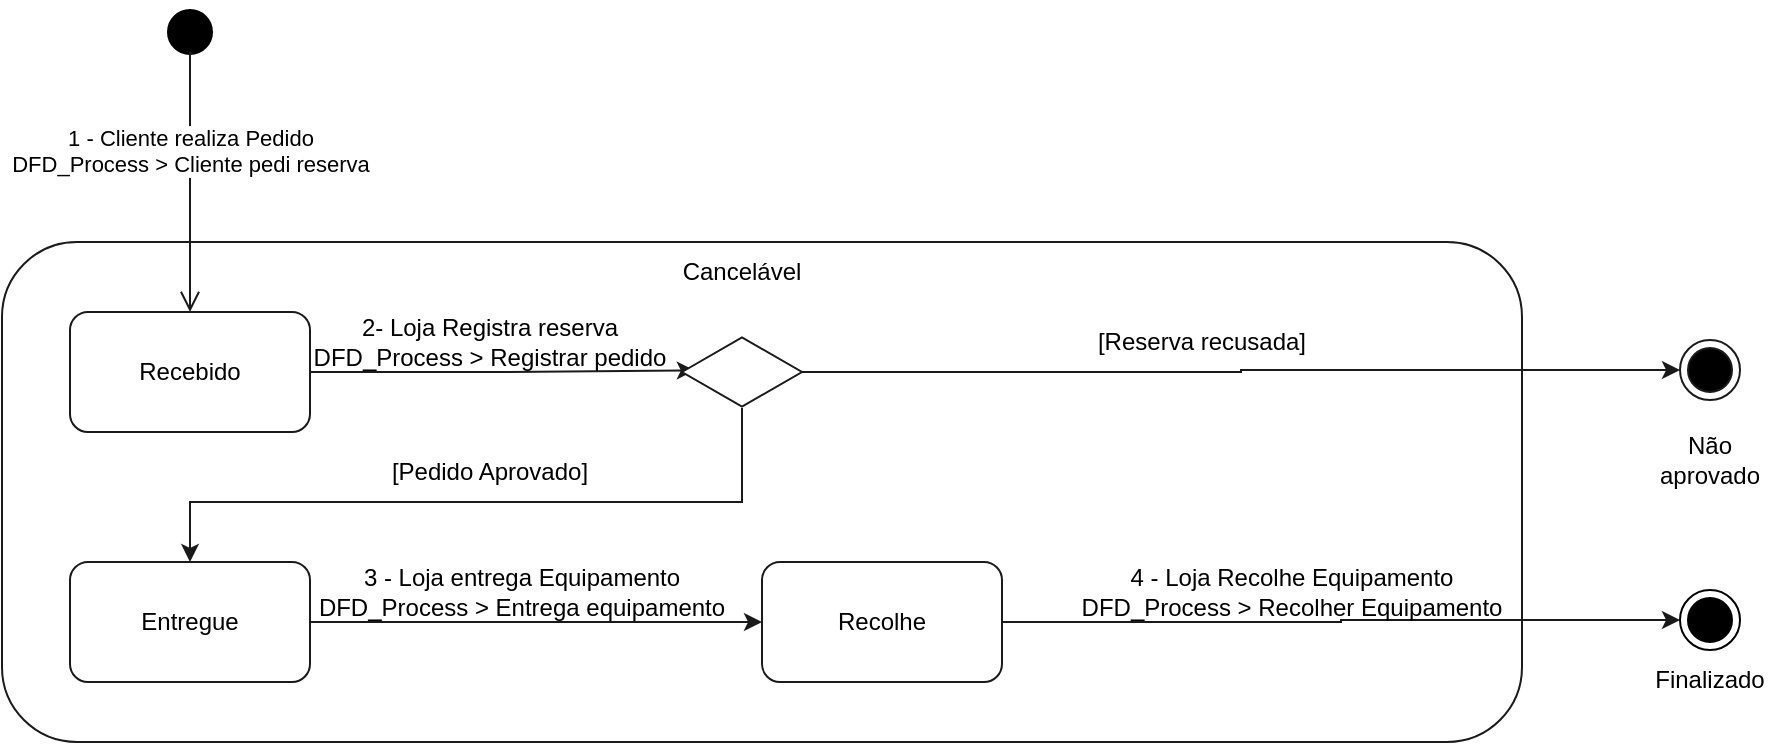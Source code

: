 <mxfile version="15.7.4" type="google"><diagram id="RPUjzg-AGNHXRGoJ0otQ" name="Page-1"><mxGraphModel dx="1869" dy="1021" grid="1" gridSize="10" guides="1" tooltips="1" connect="1" arrows="1" fold="1" page="1" pageScale="1" pageWidth="1600" pageHeight="900" math="0" shadow="0"><root><mxCell id="0"/><mxCell id="1" parent="0"/><mxCell id="LaY5du5uNDcVXx33XVi5-8" value="" style="rounded=1;whiteSpace=wrap;html=1;strokeColor=#1A1A1A;" vertex="1" parent="1"><mxGeometry x="90" y="230" width="760" height="250" as="geometry"/></mxCell><mxCell id="LaY5du5uNDcVXx33XVi5-4" value="" style="ellipse;html=1;shape=endState;fillColor=#000000;strokeColor=#1A1A1A;" vertex="1" parent="1"><mxGeometry x="929" y="279" width="30" height="30" as="geometry"/></mxCell><mxCell id="LaY5du5uNDcVXx33XVi5-5" value="" style="ellipse;html=1;shape=startState;fillColor=#000000;strokeColor=#000000;" vertex="1" parent="1"><mxGeometry x="169" y="110" width="30" height="30" as="geometry"/></mxCell><mxCell id="LaY5du5uNDcVXx33XVi5-6" value="1 - Cliente realiza Pedido&lt;br&gt;DFD_Process &amp;gt; Cliente pedi reserva" style="edgeStyle=orthogonalEdgeStyle;html=1;verticalAlign=bottom;endArrow=open;endSize=8;strokeColor=#1A1A1A;rounded=0;exitX=0.543;exitY=0.847;exitDx=0;exitDy=0;exitPerimeter=0;entryX=0.5;entryY=0;entryDx=0;entryDy=0;" edge="1" source="LaY5du5uNDcVXx33XVi5-5" parent="1" target="LaY5du5uNDcVXx33XVi5-9"><mxGeometry relative="1" as="geometry"><mxPoint x="184.66" y="230" as="targetPoint"/><mxPoint x="184.66" y="170" as="sourcePoint"/><Array as="points"><mxPoint x="184" y="135"/></Array></mxGeometry></mxCell><mxCell id="LaY5du5uNDcVXx33XVi5-11" style="edgeStyle=orthogonalEdgeStyle;rounded=0;orthogonalLoop=1;jettySize=auto;html=1;entryX=0.107;entryY=0.478;entryDx=0;entryDy=0;entryPerimeter=0;strokeColor=#1A1A1A;" edge="1" parent="1" source="LaY5du5uNDcVXx33XVi5-9" target="LaY5du5uNDcVXx33XVi5-10"><mxGeometry relative="1" as="geometry"/></mxCell><mxCell id="LaY5du5uNDcVXx33XVi5-9" value="Recebido" style="rounded=1;whiteSpace=wrap;html=1;strokeColor=#1A1A1A;" vertex="1" parent="1"><mxGeometry x="124" y="265" width="120" height="60" as="geometry"/></mxCell><mxCell id="LaY5du5uNDcVXx33XVi5-13" style="edgeStyle=orthogonalEdgeStyle;rounded=0;orthogonalLoop=1;jettySize=auto;html=1;strokeColor=#1A1A1A;" edge="1" parent="1" source="LaY5du5uNDcVXx33XVi5-10" target="LaY5du5uNDcVXx33XVi5-4"><mxGeometry relative="1" as="geometry"/></mxCell><mxCell id="LaY5du5uNDcVXx33XVi5-18" style="edgeStyle=orthogonalEdgeStyle;rounded=0;orthogonalLoop=1;jettySize=auto;html=1;entryX=0.5;entryY=0;entryDx=0;entryDy=0;strokeColor=#1A1A1A;" edge="1" parent="1" source="LaY5du5uNDcVXx33XVi5-10" target="LaY5du5uNDcVXx33XVi5-17"><mxGeometry relative="1" as="geometry"><Array as="points"><mxPoint x="460" y="360"/><mxPoint x="184" y="360"/></Array></mxGeometry></mxCell><mxCell id="LaY5du5uNDcVXx33XVi5-10" value="" style="html=1;whiteSpace=wrap;aspect=fixed;shape=isoRectangle;strokeColor=#1A1A1A;" vertex="1" parent="1"><mxGeometry x="430" y="277" width="60" height="36" as="geometry"/></mxCell><mxCell id="LaY5du5uNDcVXx33XVi5-12" value="2- Loja Registra reserva&lt;br&gt;DFD_Process &amp;gt; Registrar pedido" style="text;html=1;strokeColor=none;fillColor=none;align=center;verticalAlign=middle;whiteSpace=wrap;rounded=0;" vertex="1" parent="1"><mxGeometry x="244" y="265" width="180" height="30" as="geometry"/></mxCell><mxCell id="LaY5du5uNDcVXx33XVi5-14" value="[Reserva recusada]" style="text;html=1;strokeColor=none;fillColor=none;align=center;verticalAlign=middle;whiteSpace=wrap;rounded=0;" vertex="1" parent="1"><mxGeometry x="620" y="265" width="140" height="30" as="geometry"/></mxCell><mxCell id="LaY5du5uNDcVXx33XVi5-15" value="Não aprovado" style="text;html=1;strokeColor=none;fillColor=none;align=center;verticalAlign=middle;whiteSpace=wrap;rounded=0;" vertex="1" parent="1"><mxGeometry x="914" y="324" width="60" height="30" as="geometry"/></mxCell><mxCell id="LaY5du5uNDcVXx33XVi5-23" style="edgeStyle=orthogonalEdgeStyle;rounded=0;orthogonalLoop=1;jettySize=auto;html=1;entryX=0;entryY=0.5;entryDx=0;entryDy=0;strokeColor=#1A1A1A;" edge="1" parent="1" source="LaY5du5uNDcVXx33XVi5-17" target="LaY5du5uNDcVXx33XVi5-29"><mxGeometry relative="1" as="geometry"><mxPoint x="460.0" y="420" as="targetPoint"/></mxGeometry></mxCell><mxCell id="LaY5du5uNDcVXx33XVi5-17" value="Entregue" style="rounded=1;whiteSpace=wrap;html=1;strokeColor=#1A1A1A;" vertex="1" parent="1"><mxGeometry x="124" y="390" width="120" height="60" as="geometry"/></mxCell><mxCell id="LaY5du5uNDcVXx33XVi5-19" value="[Pedido Aprovado]" style="text;html=1;strokeColor=none;fillColor=none;align=center;verticalAlign=middle;whiteSpace=wrap;rounded=0;" vertex="1" parent="1"><mxGeometry x="274" y="330" width="120" height="30" as="geometry"/></mxCell><mxCell id="LaY5du5uNDcVXx33XVi5-24" value="3 - Loja entrega Equipamento&lt;br&gt;DFD_Process &amp;gt; Entrega equipamento" style="text;html=1;strokeColor=none;fillColor=none;align=center;verticalAlign=middle;whiteSpace=wrap;rounded=0;" vertex="1" parent="1"><mxGeometry x="230" y="390" width="240" height="30" as="geometry"/></mxCell><mxCell id="LaY5du5uNDcVXx33XVi5-31" style="edgeStyle=orthogonalEdgeStyle;rounded=0;orthogonalLoop=1;jettySize=auto;html=1;strokeColor=#1A1A1A;entryX=0;entryY=0.5;entryDx=0;entryDy=0;" edge="1" parent="1" source="LaY5du5uNDcVXx33XVi5-29" target="LaY5du5uNDcVXx33XVi5-34"><mxGeometry relative="1" as="geometry"><mxPoint x="940" y="420" as="targetPoint"/></mxGeometry></mxCell><mxCell id="LaY5du5uNDcVXx33XVi5-29" value="Recolhe" style="rounded=1;whiteSpace=wrap;html=1;strokeColor=#1A1A1A;" vertex="1" parent="1"><mxGeometry x="470" y="390" width="120" height="60" as="geometry"/></mxCell><mxCell id="LaY5du5uNDcVXx33XVi5-32" value="4 - Loja Recolhe Equipamento&lt;br&gt;DFD_Process &amp;gt; Recolher Equipamento" style="text;html=1;strokeColor=none;fillColor=none;align=center;verticalAlign=middle;whiteSpace=wrap;rounded=0;" vertex="1" parent="1"><mxGeometry x="600" y="390" width="270" height="30" as="geometry"/></mxCell><mxCell id="LaY5du5uNDcVXx33XVi5-34" value="" style="ellipse;html=1;shape=endState;fillColor=#000000;strokeColor=#000000;" vertex="1" parent="1"><mxGeometry x="929" y="404" width="30" height="30" as="geometry"/></mxCell><mxCell id="LaY5du5uNDcVXx33XVi5-36" value="Finalizado" style="text;html=1;strokeColor=none;fillColor=none;align=center;verticalAlign=middle;whiteSpace=wrap;rounded=0;" vertex="1" parent="1"><mxGeometry x="914" y="434" width="60" height="30" as="geometry"/></mxCell><mxCell id="LaY5du5uNDcVXx33XVi5-38" value="Cancelável" style="text;html=1;strokeColor=none;fillColor=none;align=center;verticalAlign=middle;whiteSpace=wrap;rounded=0;" vertex="1" parent="1"><mxGeometry x="430" y="230" width="60" height="30" as="geometry"/></mxCell></root></mxGraphModel></diagram></mxfile>